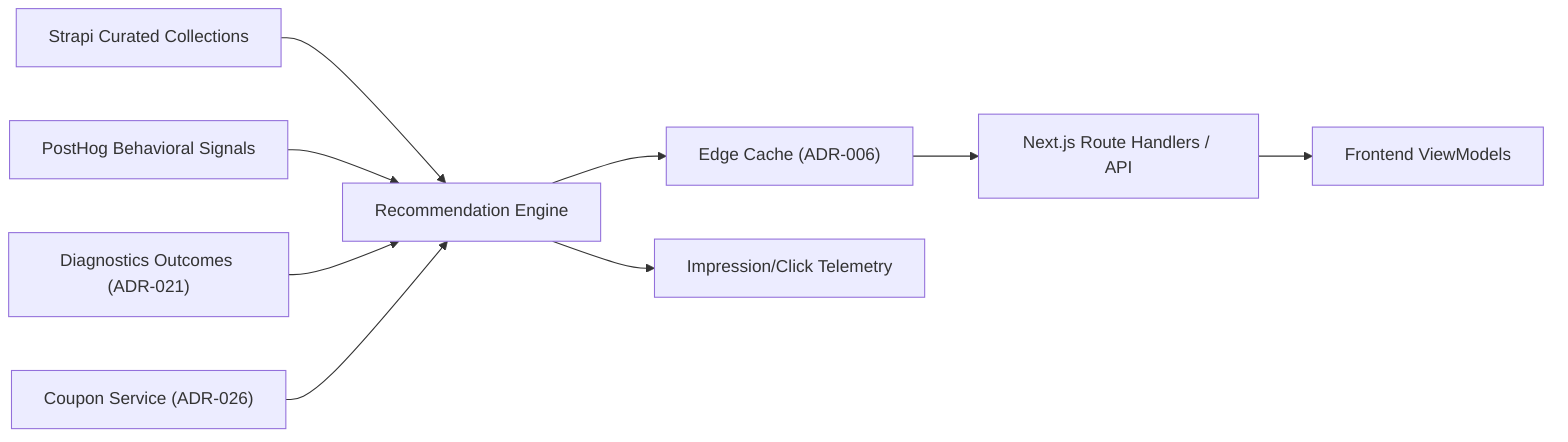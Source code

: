 flowchart LR
    StrapiCollections["Strapi Curated Collections"] --> RecommendationEngine["Recommendation Engine"]
    BehavioralSignals["PostHog Behavioral Signals"] --> RecommendationEngine
    DiagnosticsOutcomes["Diagnostics Outcomes (ADR-021)"] --> RecommendationEngine
    Coupons["Coupon Service (ADR-026)"] --> RecommendationEngine
    RecommendationEngine --> Cache["Edge Cache (ADR-006)"]
    Cache --> ApiEndpoints["Next.js Route Handlers / API"]
    ApiEndpoints --> ViewModels["Frontend ViewModels"]
    RecommendationEngine --> Telemetry["Impression/Click Telemetry"]